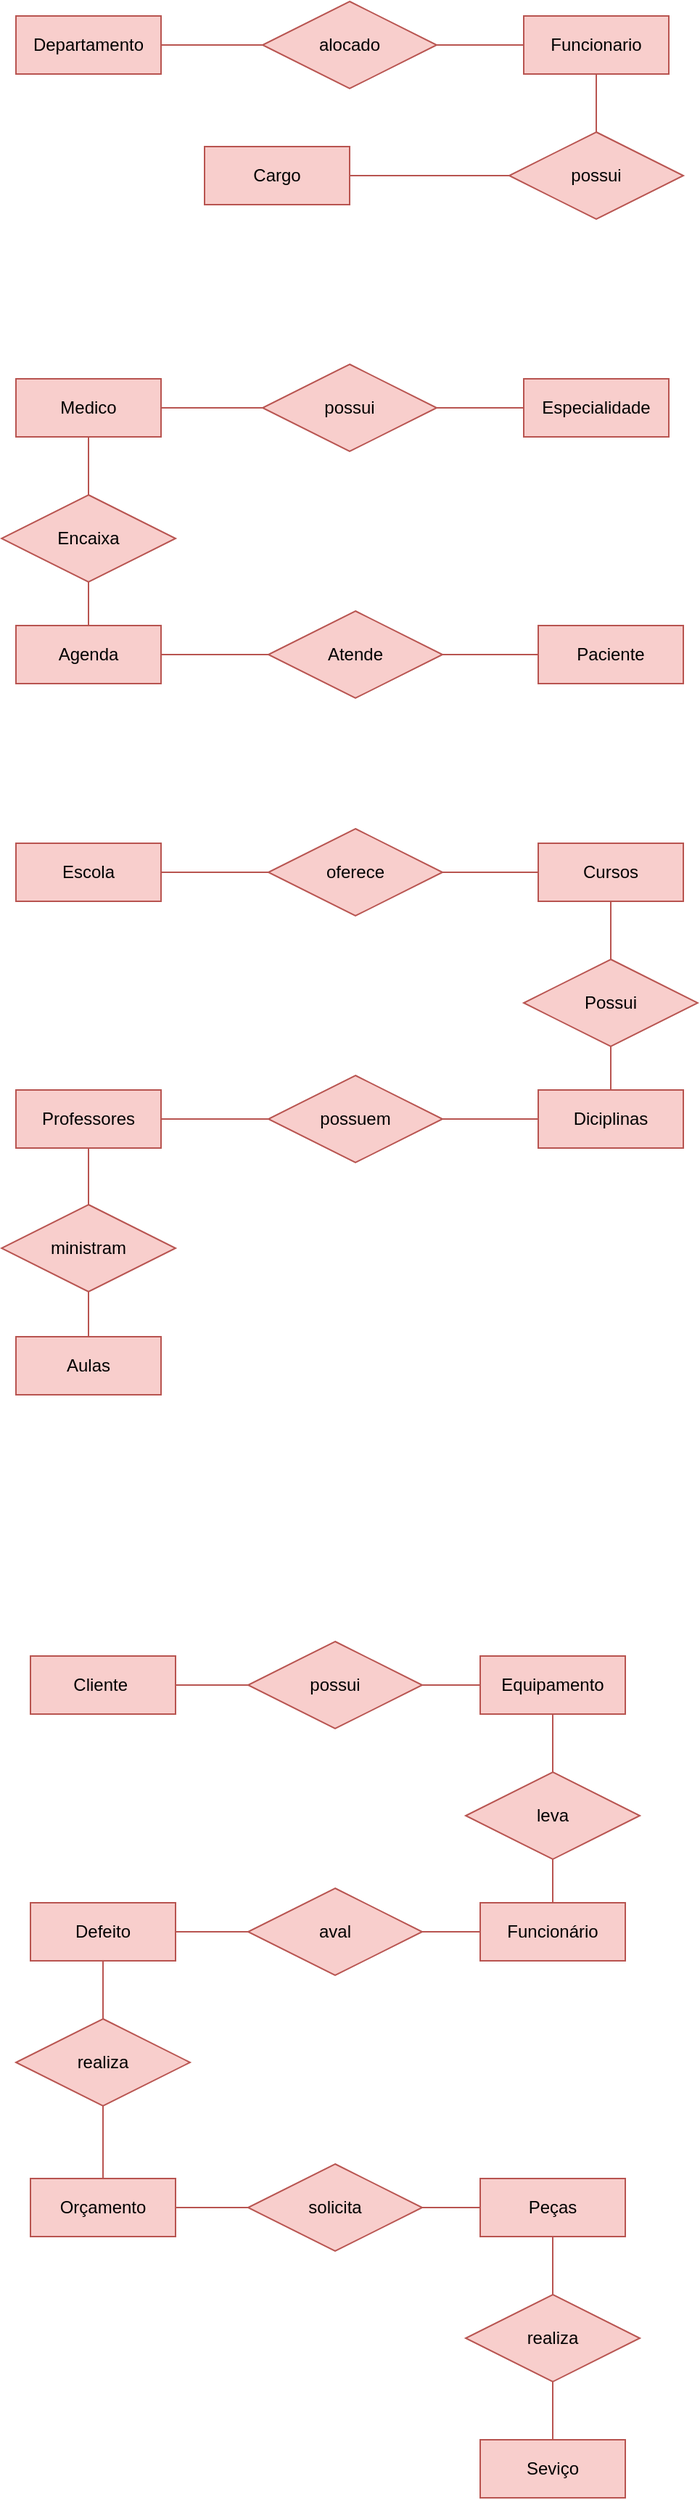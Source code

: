 <mxfile version="26.0.16">
  <diagram name="Página-1" id="yP0Ue-lNkuzbIZUD3Ud7">
    <mxGraphModel dx="872" dy="477" grid="1" gridSize="10" guides="1" tooltips="1" connect="1" arrows="1" fold="1" page="1" pageScale="1" pageWidth="827" pageHeight="1169" math="0" shadow="0">
      <root>
        <mxCell id="0" />
        <mxCell id="1" parent="0" />
        <mxCell id="0Q15iBgOFEZU8QvkFg-S-7" style="edgeStyle=orthogonalEdgeStyle;rounded=0;orthogonalLoop=1;jettySize=auto;html=1;exitX=1;exitY=0.5;exitDx=0;exitDy=0;entryX=0;entryY=0.5;entryDx=0;entryDy=0;endArrow=none;startFill=0;fillColor=#f8cecc;strokeColor=#b85450;" parent="1" source="0Q15iBgOFEZU8QvkFg-S-1" target="0Q15iBgOFEZU8QvkFg-S-4" edge="1">
          <mxGeometry relative="1" as="geometry" />
        </mxCell>
        <mxCell id="0Q15iBgOFEZU8QvkFg-S-1" value="Departamento" style="whiteSpace=wrap;html=1;align=center;fillColor=#f8cecc;strokeColor=#b85450;" parent="1" vertex="1">
          <mxGeometry x="120" y="350" width="100" height="40" as="geometry" />
        </mxCell>
        <mxCell id="0Q15iBgOFEZU8QvkFg-S-9" style="edgeStyle=orthogonalEdgeStyle;rounded=0;orthogonalLoop=1;jettySize=auto;html=1;exitX=0.5;exitY=1;exitDx=0;exitDy=0;entryX=0.5;entryY=0;entryDx=0;entryDy=0;endArrow=none;startFill=0;fillColor=#f8cecc;strokeColor=#b85450;" parent="1" source="0Q15iBgOFEZU8QvkFg-S-3" target="0Q15iBgOFEZU8QvkFg-S-5" edge="1">
          <mxGeometry relative="1" as="geometry" />
        </mxCell>
        <mxCell id="0Q15iBgOFEZU8QvkFg-S-3" value="Funcionario" style="whiteSpace=wrap;html=1;align=center;fillColor=#f8cecc;strokeColor=#b85450;" parent="1" vertex="1">
          <mxGeometry x="470" y="350" width="100" height="40" as="geometry" />
        </mxCell>
        <mxCell id="0Q15iBgOFEZU8QvkFg-S-8" style="edgeStyle=orthogonalEdgeStyle;rounded=0;orthogonalLoop=1;jettySize=auto;html=1;entryX=0;entryY=0.5;entryDx=0;entryDy=0;endArrow=none;startFill=0;fillColor=#f8cecc;strokeColor=#b85450;" parent="1" source="0Q15iBgOFEZU8QvkFg-S-4" target="0Q15iBgOFEZU8QvkFg-S-3" edge="1">
          <mxGeometry relative="1" as="geometry" />
        </mxCell>
        <mxCell id="0Q15iBgOFEZU8QvkFg-S-4" value="alocado" style="shape=rhombus;perimeter=rhombusPerimeter;whiteSpace=wrap;html=1;align=center;fillColor=#f8cecc;strokeColor=#b85450;" parent="1" vertex="1">
          <mxGeometry x="290" y="340" width="120" height="60" as="geometry" />
        </mxCell>
        <mxCell id="0Q15iBgOFEZU8QvkFg-S-10" style="edgeStyle=orthogonalEdgeStyle;rounded=0;orthogonalLoop=1;jettySize=auto;html=1;exitX=0;exitY=0.5;exitDx=0;exitDy=0;entryX=1;entryY=0.5;entryDx=0;entryDy=0;endArrow=none;startFill=0;fillColor=#f8cecc;strokeColor=#b85450;" parent="1" source="0Q15iBgOFEZU8QvkFg-S-5" target="0Q15iBgOFEZU8QvkFg-S-6" edge="1">
          <mxGeometry relative="1" as="geometry" />
        </mxCell>
        <mxCell id="0Q15iBgOFEZU8QvkFg-S-5" value="possui" style="shape=rhombus;perimeter=rhombusPerimeter;whiteSpace=wrap;html=1;align=center;fillColor=#f8cecc;strokeColor=#b85450;" parent="1" vertex="1">
          <mxGeometry x="460" y="430" width="120" height="60" as="geometry" />
        </mxCell>
        <mxCell id="0Q15iBgOFEZU8QvkFg-S-6" value="Cargo" style="whiteSpace=wrap;html=1;align=center;fillColor=#f8cecc;strokeColor=#b85450;" parent="1" vertex="1">
          <mxGeometry x="250" y="440" width="100" height="40" as="geometry" />
        </mxCell>
        <mxCell id="0Q15iBgOFEZU8QvkFg-S-19" style="edgeStyle=orthogonalEdgeStyle;rounded=0;orthogonalLoop=1;jettySize=auto;html=1;exitX=1;exitY=0.5;exitDx=0;exitDy=0;entryX=0;entryY=0.5;entryDx=0;entryDy=0;endArrow=none;startFill=0;fillColor=#f8cecc;strokeColor=#b85450;" parent="1" source="0Q15iBgOFEZU8QvkFg-S-11" target="0Q15iBgOFEZU8QvkFg-S-13" edge="1">
          <mxGeometry relative="1" as="geometry" />
        </mxCell>
        <mxCell id="0Q15iBgOFEZU8QvkFg-S-22" style="edgeStyle=orthogonalEdgeStyle;rounded=0;orthogonalLoop=1;jettySize=auto;html=1;endArrow=none;startFill=0;fillColor=#f8cecc;strokeColor=#b85450;" parent="1" source="0Q15iBgOFEZU8QvkFg-S-11" target="0Q15iBgOFEZU8QvkFg-S-15" edge="1">
          <mxGeometry relative="1" as="geometry" />
        </mxCell>
        <mxCell id="0Q15iBgOFEZU8QvkFg-S-11" value="Medico" style="whiteSpace=wrap;html=1;align=center;fillColor=#f8cecc;strokeColor=#b85450;" parent="1" vertex="1">
          <mxGeometry x="120" y="600" width="100" height="40" as="geometry" />
        </mxCell>
        <mxCell id="0Q15iBgOFEZU8QvkFg-S-20" style="edgeStyle=orthogonalEdgeStyle;rounded=0;orthogonalLoop=1;jettySize=auto;html=1;entryX=0;entryY=0.5;entryDx=0;entryDy=0;endArrow=none;startFill=0;fillColor=#f8cecc;strokeColor=#b85450;" parent="1" source="0Q15iBgOFEZU8QvkFg-S-13" target="0Q15iBgOFEZU8QvkFg-S-14" edge="1">
          <mxGeometry relative="1" as="geometry" />
        </mxCell>
        <mxCell id="0Q15iBgOFEZU8QvkFg-S-13" value="possui" style="shape=rhombus;perimeter=rhombusPerimeter;whiteSpace=wrap;html=1;align=center;fillColor=#f8cecc;strokeColor=#b85450;" parent="1" vertex="1">
          <mxGeometry x="290" y="590" width="120" height="60" as="geometry" />
        </mxCell>
        <mxCell id="0Q15iBgOFEZU8QvkFg-S-14" value="Especialidade" style="whiteSpace=wrap;html=1;align=center;fillColor=#f8cecc;strokeColor=#b85450;" parent="1" vertex="1">
          <mxGeometry x="470" y="600" width="100" height="40" as="geometry" />
        </mxCell>
        <mxCell id="0Q15iBgOFEZU8QvkFg-S-23" style="edgeStyle=orthogonalEdgeStyle;rounded=0;orthogonalLoop=1;jettySize=auto;html=1;endArrow=none;startFill=0;fillColor=#f8cecc;strokeColor=#b85450;" parent="1" source="0Q15iBgOFEZU8QvkFg-S-15" target="0Q15iBgOFEZU8QvkFg-S-16" edge="1">
          <mxGeometry relative="1" as="geometry" />
        </mxCell>
        <mxCell id="0Q15iBgOFEZU8QvkFg-S-15" value="Encaixa" style="shape=rhombus;perimeter=rhombusPerimeter;whiteSpace=wrap;html=1;align=center;fillColor=#f8cecc;strokeColor=#b85450;" parent="1" vertex="1">
          <mxGeometry x="110" y="680" width="120" height="60" as="geometry" />
        </mxCell>
        <mxCell id="0Q15iBgOFEZU8QvkFg-S-24" style="edgeStyle=orthogonalEdgeStyle;rounded=0;orthogonalLoop=1;jettySize=auto;html=1;entryX=0;entryY=0.5;entryDx=0;entryDy=0;endArrow=none;startFill=0;fillColor=#f8cecc;strokeColor=#b85450;" parent="1" source="0Q15iBgOFEZU8QvkFg-S-16" target="0Q15iBgOFEZU8QvkFg-S-18" edge="1">
          <mxGeometry relative="1" as="geometry" />
        </mxCell>
        <mxCell id="0Q15iBgOFEZU8QvkFg-S-16" value="Agenda" style="whiteSpace=wrap;html=1;align=center;fillColor=#f8cecc;strokeColor=#b85450;" parent="1" vertex="1">
          <mxGeometry x="120" y="770" width="100" height="40" as="geometry" />
        </mxCell>
        <mxCell id="0Q15iBgOFEZU8QvkFg-S-26" style="edgeStyle=orthogonalEdgeStyle;rounded=0;orthogonalLoop=1;jettySize=auto;html=1;entryX=0;entryY=0.5;entryDx=0;entryDy=0;endArrow=none;startFill=0;fillColor=#f8cecc;strokeColor=#b85450;" parent="1" source="0Q15iBgOFEZU8QvkFg-S-18" target="0Q15iBgOFEZU8QvkFg-S-25" edge="1">
          <mxGeometry relative="1" as="geometry" />
        </mxCell>
        <mxCell id="0Q15iBgOFEZU8QvkFg-S-18" value="Atende" style="shape=rhombus;perimeter=rhombusPerimeter;whiteSpace=wrap;html=1;align=center;fillColor=#f8cecc;strokeColor=#b85450;" parent="1" vertex="1">
          <mxGeometry x="294" y="760" width="120" height="60" as="geometry" />
        </mxCell>
        <mxCell id="0Q15iBgOFEZU8QvkFg-S-25" value="Paciente" style="whiteSpace=wrap;html=1;align=center;fillColor=#f8cecc;strokeColor=#b85450;" parent="1" vertex="1">
          <mxGeometry x="480" y="770" width="100" height="40" as="geometry" />
        </mxCell>
        <mxCell id="7WFEa3xVSwvYBAht9R95-11" style="edgeStyle=orthogonalEdgeStyle;rounded=0;orthogonalLoop=1;jettySize=auto;html=1;entryX=0;entryY=0.5;entryDx=0;entryDy=0;endArrow=none;startFill=0;fillColor=#f8cecc;strokeColor=#b85450;" edge="1" parent="1" source="7WFEa3xVSwvYBAht9R95-1" target="7WFEa3xVSwvYBAht9R95-3">
          <mxGeometry relative="1" as="geometry" />
        </mxCell>
        <mxCell id="7WFEa3xVSwvYBAht9R95-1" value="Escola" style="whiteSpace=wrap;html=1;align=center;fillColor=#f8cecc;strokeColor=#b85450;" vertex="1" parent="1">
          <mxGeometry x="120" y="920" width="100" height="40" as="geometry" />
        </mxCell>
        <mxCell id="7WFEa3xVSwvYBAht9R95-12" style="edgeStyle=orthogonalEdgeStyle;rounded=0;orthogonalLoop=1;jettySize=auto;html=1;endArrow=none;startFill=0;fillColor=#f8cecc;strokeColor=#b85450;" edge="1" parent="1" source="7WFEa3xVSwvYBAht9R95-3" target="7WFEa3xVSwvYBAht9R95-4">
          <mxGeometry relative="1" as="geometry" />
        </mxCell>
        <mxCell id="7WFEa3xVSwvYBAht9R95-3" value="oferece" style="shape=rhombus;perimeter=rhombusPerimeter;whiteSpace=wrap;html=1;align=center;fillColor=#f8cecc;strokeColor=#b85450;" vertex="1" parent="1">
          <mxGeometry x="294" y="910" width="120" height="60" as="geometry" />
        </mxCell>
        <mxCell id="7WFEa3xVSwvYBAht9R95-13" style="edgeStyle=orthogonalEdgeStyle;rounded=0;orthogonalLoop=1;jettySize=auto;html=1;entryX=0.5;entryY=0;entryDx=0;entryDy=0;endArrow=none;startFill=0;fillColor=#f8cecc;strokeColor=#b85450;" edge="1" parent="1" source="7WFEa3xVSwvYBAht9R95-4" target="7WFEa3xVSwvYBAht9R95-5">
          <mxGeometry relative="1" as="geometry" />
        </mxCell>
        <mxCell id="7WFEa3xVSwvYBAht9R95-4" value="Cursos" style="whiteSpace=wrap;html=1;align=center;fillColor=#f8cecc;strokeColor=#b85450;" vertex="1" parent="1">
          <mxGeometry x="480" y="920" width="100" height="40" as="geometry" />
        </mxCell>
        <mxCell id="7WFEa3xVSwvYBAht9R95-14" style="edgeStyle=orthogonalEdgeStyle;rounded=0;orthogonalLoop=1;jettySize=auto;html=1;entryX=0.5;entryY=0;entryDx=0;entryDy=0;endArrow=none;startFill=0;fillColor=#f8cecc;strokeColor=#b85450;" edge="1" parent="1" source="7WFEa3xVSwvYBAht9R95-5" target="7WFEa3xVSwvYBAht9R95-6">
          <mxGeometry relative="1" as="geometry" />
        </mxCell>
        <mxCell id="7WFEa3xVSwvYBAht9R95-5" value="Possui" style="shape=rhombus;perimeter=rhombusPerimeter;whiteSpace=wrap;html=1;align=center;fillColor=#f8cecc;strokeColor=#b85450;" vertex="1" parent="1">
          <mxGeometry x="470" y="1000" width="120" height="60" as="geometry" />
        </mxCell>
        <mxCell id="7WFEa3xVSwvYBAht9R95-15" style="edgeStyle=orthogonalEdgeStyle;rounded=0;orthogonalLoop=1;jettySize=auto;html=1;entryX=1;entryY=0.5;entryDx=0;entryDy=0;endArrow=none;startFill=0;fillColor=#f8cecc;strokeColor=#b85450;" edge="1" parent="1" source="7WFEa3xVSwvYBAht9R95-6" target="7WFEa3xVSwvYBAht9R95-7">
          <mxGeometry relative="1" as="geometry">
            <mxPoint x="420" y="1110" as="targetPoint" />
          </mxGeometry>
        </mxCell>
        <mxCell id="7WFEa3xVSwvYBAht9R95-6" value="Diciplinas" style="whiteSpace=wrap;html=1;align=center;fillColor=#f8cecc;strokeColor=#b85450;" vertex="1" parent="1">
          <mxGeometry x="480" y="1090" width="100" height="40" as="geometry" />
        </mxCell>
        <mxCell id="7WFEa3xVSwvYBAht9R95-16" style="edgeStyle=orthogonalEdgeStyle;rounded=0;orthogonalLoop=1;jettySize=auto;html=1;entryX=1;entryY=0.5;entryDx=0;entryDy=0;endArrow=none;startFill=0;fillColor=#f8cecc;strokeColor=#b85450;" edge="1" parent="1" source="7WFEa3xVSwvYBAht9R95-7" target="7WFEa3xVSwvYBAht9R95-8">
          <mxGeometry relative="1" as="geometry" />
        </mxCell>
        <mxCell id="7WFEa3xVSwvYBAht9R95-7" value="possuem" style="shape=rhombus;perimeter=rhombusPerimeter;whiteSpace=wrap;html=1;align=center;fillColor=#f8cecc;strokeColor=#b85450;" vertex="1" parent="1">
          <mxGeometry x="294" y="1080" width="120" height="60" as="geometry" />
        </mxCell>
        <mxCell id="7WFEa3xVSwvYBAht9R95-17" style="edgeStyle=orthogonalEdgeStyle;rounded=0;orthogonalLoop=1;jettySize=auto;html=1;entryX=0.5;entryY=0;entryDx=0;entryDy=0;endArrow=none;startFill=0;fillColor=#f8cecc;strokeColor=#b85450;" edge="1" parent="1" source="7WFEa3xVSwvYBAht9R95-8" target="7WFEa3xVSwvYBAht9R95-9">
          <mxGeometry relative="1" as="geometry" />
        </mxCell>
        <mxCell id="7WFEa3xVSwvYBAht9R95-8" value="Professores" style="whiteSpace=wrap;html=1;align=center;fillColor=#f8cecc;strokeColor=#b85450;" vertex="1" parent="1">
          <mxGeometry x="120" y="1090" width="100" height="40" as="geometry" />
        </mxCell>
        <mxCell id="7WFEa3xVSwvYBAht9R95-18" style="edgeStyle=orthogonalEdgeStyle;rounded=0;orthogonalLoop=1;jettySize=auto;html=1;endArrow=none;startFill=0;fillColor=#f8cecc;strokeColor=#b85450;" edge="1" parent="1" source="7WFEa3xVSwvYBAht9R95-9" target="7WFEa3xVSwvYBAht9R95-10">
          <mxGeometry relative="1" as="geometry" />
        </mxCell>
        <mxCell id="7WFEa3xVSwvYBAht9R95-9" value="ministram" style="shape=rhombus;perimeter=rhombusPerimeter;whiteSpace=wrap;html=1;align=center;fillColor=#f8cecc;strokeColor=#b85450;" vertex="1" parent="1">
          <mxGeometry x="110" y="1169" width="120" height="60" as="geometry" />
        </mxCell>
        <mxCell id="7WFEa3xVSwvYBAht9R95-10" value="Aulas" style="whiteSpace=wrap;html=1;align=center;fillColor=#f8cecc;strokeColor=#b85450;" vertex="1" parent="1">
          <mxGeometry x="120" y="1260" width="100" height="40" as="geometry" />
        </mxCell>
        <mxCell id="7WFEa3xVSwvYBAht9R95-33" style="edgeStyle=orthogonalEdgeStyle;rounded=0;orthogonalLoop=1;jettySize=auto;html=1;entryX=0;entryY=0.5;entryDx=0;entryDy=0;endArrow=none;startFill=0;fillColor=#f8cecc;strokeColor=#b85450;" edge="1" parent="1" source="7WFEa3xVSwvYBAht9R95-19" target="7WFEa3xVSwvYBAht9R95-21">
          <mxGeometry relative="1" as="geometry" />
        </mxCell>
        <mxCell id="7WFEa3xVSwvYBAht9R95-19" value="Cliente&amp;nbsp;" style="whiteSpace=wrap;html=1;align=center;fillColor=#f8cecc;strokeColor=#b85450;" vertex="1" parent="1">
          <mxGeometry x="130" y="1480" width="100" height="40" as="geometry" />
        </mxCell>
        <mxCell id="7WFEa3xVSwvYBAht9R95-34" style="edgeStyle=orthogonalEdgeStyle;rounded=0;orthogonalLoop=1;jettySize=auto;html=1;entryX=0;entryY=0.5;entryDx=0;entryDy=0;endArrow=none;startFill=0;fillColor=#f8cecc;strokeColor=#b85450;" edge="1" parent="1" source="7WFEa3xVSwvYBAht9R95-21" target="7WFEa3xVSwvYBAht9R95-22">
          <mxGeometry relative="1" as="geometry" />
        </mxCell>
        <mxCell id="7WFEa3xVSwvYBAht9R95-21" value="possui" style="shape=rhombus;perimeter=rhombusPerimeter;whiteSpace=wrap;html=1;align=center;fillColor=#f8cecc;strokeColor=#b85450;" vertex="1" parent="1">
          <mxGeometry x="280" y="1470" width="120" height="60" as="geometry" />
        </mxCell>
        <mxCell id="7WFEa3xVSwvYBAht9R95-35" style="edgeStyle=orthogonalEdgeStyle;rounded=0;orthogonalLoop=1;jettySize=auto;html=1;entryX=0.5;entryY=0;entryDx=0;entryDy=0;endArrow=none;startFill=0;fillColor=#f8cecc;strokeColor=#b85450;" edge="1" parent="1" source="7WFEa3xVSwvYBAht9R95-22" target="7WFEa3xVSwvYBAht9R95-23">
          <mxGeometry relative="1" as="geometry" />
        </mxCell>
        <mxCell id="7WFEa3xVSwvYBAht9R95-22" value="Equipamento" style="whiteSpace=wrap;html=1;align=center;fillColor=#f8cecc;strokeColor=#b85450;" vertex="1" parent="1">
          <mxGeometry x="440" y="1480" width="100" height="40" as="geometry" />
        </mxCell>
        <mxCell id="7WFEa3xVSwvYBAht9R95-36" style="edgeStyle=orthogonalEdgeStyle;rounded=0;orthogonalLoop=1;jettySize=auto;html=1;exitX=0.5;exitY=1;exitDx=0;exitDy=0;entryX=0.5;entryY=0;entryDx=0;entryDy=0;endArrow=none;startFill=0;fillColor=#f8cecc;strokeColor=#b85450;" edge="1" parent="1" source="7WFEa3xVSwvYBAht9R95-23" target="7WFEa3xVSwvYBAht9R95-24">
          <mxGeometry relative="1" as="geometry" />
        </mxCell>
        <mxCell id="7WFEa3xVSwvYBAht9R95-23" value="leva" style="shape=rhombus;perimeter=rhombusPerimeter;whiteSpace=wrap;html=1;align=center;fillColor=#f8cecc;strokeColor=#b85450;" vertex="1" parent="1">
          <mxGeometry x="430" y="1560" width="120" height="60" as="geometry" />
        </mxCell>
        <mxCell id="7WFEa3xVSwvYBAht9R95-37" style="edgeStyle=orthogonalEdgeStyle;rounded=0;orthogonalLoop=1;jettySize=auto;html=1;entryX=1;entryY=0.5;entryDx=0;entryDy=0;endArrow=none;startFill=0;fillColor=#f8cecc;strokeColor=#b85450;" edge="1" parent="1" source="7WFEa3xVSwvYBAht9R95-24" target="7WFEa3xVSwvYBAht9R95-25">
          <mxGeometry relative="1" as="geometry" />
        </mxCell>
        <mxCell id="7WFEa3xVSwvYBAht9R95-24" value="Funcionário" style="whiteSpace=wrap;html=1;align=center;fillColor=#f8cecc;strokeColor=#b85450;" vertex="1" parent="1">
          <mxGeometry x="440" y="1650" width="100" height="40" as="geometry" />
        </mxCell>
        <mxCell id="7WFEa3xVSwvYBAht9R95-38" style="edgeStyle=orthogonalEdgeStyle;rounded=0;orthogonalLoop=1;jettySize=auto;html=1;entryX=1;entryY=0.5;entryDx=0;entryDy=0;endArrow=none;startFill=0;fillColor=#f8cecc;strokeColor=#b85450;" edge="1" parent="1" source="7WFEa3xVSwvYBAht9R95-25" target="7WFEa3xVSwvYBAht9R95-26">
          <mxGeometry relative="1" as="geometry" />
        </mxCell>
        <mxCell id="7WFEa3xVSwvYBAht9R95-25" value="aval" style="shape=rhombus;perimeter=rhombusPerimeter;whiteSpace=wrap;html=1;align=center;fillColor=#f8cecc;strokeColor=#b85450;" vertex="1" parent="1">
          <mxGeometry x="280" y="1640" width="120" height="60" as="geometry" />
        </mxCell>
        <mxCell id="7WFEa3xVSwvYBAht9R95-39" style="edgeStyle=orthogonalEdgeStyle;rounded=0;orthogonalLoop=1;jettySize=auto;html=1;endArrow=none;startFill=0;fillColor=#f8cecc;strokeColor=#b85450;" edge="1" parent="1" source="7WFEa3xVSwvYBAht9R95-26" target="7WFEa3xVSwvYBAht9R95-27">
          <mxGeometry relative="1" as="geometry" />
        </mxCell>
        <mxCell id="7WFEa3xVSwvYBAht9R95-26" value="Defeito" style="whiteSpace=wrap;html=1;align=center;fillColor=#f8cecc;strokeColor=#b85450;" vertex="1" parent="1">
          <mxGeometry x="130" y="1650" width="100" height="40" as="geometry" />
        </mxCell>
        <mxCell id="7WFEa3xVSwvYBAht9R95-40" style="edgeStyle=orthogonalEdgeStyle;rounded=0;orthogonalLoop=1;jettySize=auto;html=1;exitX=0.5;exitY=1;exitDx=0;exitDy=0;endArrow=none;startFill=0;fillColor=#f8cecc;strokeColor=#b85450;" edge="1" parent="1" source="7WFEa3xVSwvYBAht9R95-27" target="7WFEa3xVSwvYBAht9R95-28">
          <mxGeometry relative="1" as="geometry" />
        </mxCell>
        <mxCell id="7WFEa3xVSwvYBAht9R95-27" value="realiza" style="shape=rhombus;perimeter=rhombusPerimeter;whiteSpace=wrap;html=1;align=center;fillColor=#f8cecc;strokeColor=#b85450;" vertex="1" parent="1">
          <mxGeometry x="120" y="1730" width="120" height="60" as="geometry" />
        </mxCell>
        <mxCell id="7WFEa3xVSwvYBAht9R95-41" style="edgeStyle=orthogonalEdgeStyle;rounded=0;orthogonalLoop=1;jettySize=auto;html=1;entryX=0;entryY=0.5;entryDx=0;entryDy=0;endArrow=none;startFill=0;fillColor=#f8cecc;strokeColor=#b85450;" edge="1" parent="1" source="7WFEa3xVSwvYBAht9R95-28" target="7WFEa3xVSwvYBAht9R95-29">
          <mxGeometry relative="1" as="geometry" />
        </mxCell>
        <mxCell id="7WFEa3xVSwvYBAht9R95-28" value="Orçamento" style="whiteSpace=wrap;html=1;align=center;fillColor=#f8cecc;strokeColor=#b85450;" vertex="1" parent="1">
          <mxGeometry x="130" y="1840" width="100" height="40" as="geometry" />
        </mxCell>
        <mxCell id="7WFEa3xVSwvYBAht9R95-42" style="edgeStyle=orthogonalEdgeStyle;rounded=0;orthogonalLoop=1;jettySize=auto;html=1;entryX=0;entryY=0.5;entryDx=0;entryDy=0;endArrow=none;startFill=0;fillColor=#f8cecc;strokeColor=#b85450;" edge="1" parent="1" source="7WFEa3xVSwvYBAht9R95-29" target="7WFEa3xVSwvYBAht9R95-30">
          <mxGeometry relative="1" as="geometry" />
        </mxCell>
        <mxCell id="7WFEa3xVSwvYBAht9R95-29" value="solicita" style="shape=rhombus;perimeter=rhombusPerimeter;whiteSpace=wrap;html=1;align=center;fillColor=#f8cecc;strokeColor=#b85450;" vertex="1" parent="1">
          <mxGeometry x="280" y="1830" width="120" height="60" as="geometry" />
        </mxCell>
        <mxCell id="7WFEa3xVSwvYBAht9R95-44" style="edgeStyle=orthogonalEdgeStyle;rounded=0;orthogonalLoop=1;jettySize=auto;html=1;entryX=0.5;entryY=0;entryDx=0;entryDy=0;endArrow=none;startFill=0;fillColor=#f8cecc;strokeColor=#b85450;" edge="1" parent="1" source="7WFEa3xVSwvYBAht9R95-30" target="7WFEa3xVSwvYBAht9R95-31">
          <mxGeometry relative="1" as="geometry" />
        </mxCell>
        <mxCell id="7WFEa3xVSwvYBAht9R95-30" value="Peças" style="whiteSpace=wrap;html=1;align=center;fillColor=#f8cecc;strokeColor=#b85450;" vertex="1" parent="1">
          <mxGeometry x="440" y="1840" width="100" height="40" as="geometry" />
        </mxCell>
        <mxCell id="7WFEa3xVSwvYBAht9R95-45" style="edgeStyle=orthogonalEdgeStyle;rounded=0;orthogonalLoop=1;jettySize=auto;html=1;entryX=0.5;entryY=0;entryDx=0;entryDy=0;endArrow=none;startFill=0;fillColor=#f8cecc;strokeColor=#b85450;" edge="1" parent="1" source="7WFEa3xVSwvYBAht9R95-31" target="7WFEa3xVSwvYBAht9R95-32">
          <mxGeometry relative="1" as="geometry" />
        </mxCell>
        <mxCell id="7WFEa3xVSwvYBAht9R95-31" value="realiza" style="shape=rhombus;perimeter=rhombusPerimeter;whiteSpace=wrap;html=1;align=center;fillColor=#f8cecc;strokeColor=#b85450;" vertex="1" parent="1">
          <mxGeometry x="430" y="1920" width="120" height="60" as="geometry" />
        </mxCell>
        <mxCell id="7WFEa3xVSwvYBAht9R95-32" value="Seviço" style="whiteSpace=wrap;html=1;align=center;fillColor=#f8cecc;strokeColor=#b85450;" vertex="1" parent="1">
          <mxGeometry x="440" y="2020" width="100" height="40" as="geometry" />
        </mxCell>
      </root>
    </mxGraphModel>
  </diagram>
</mxfile>
